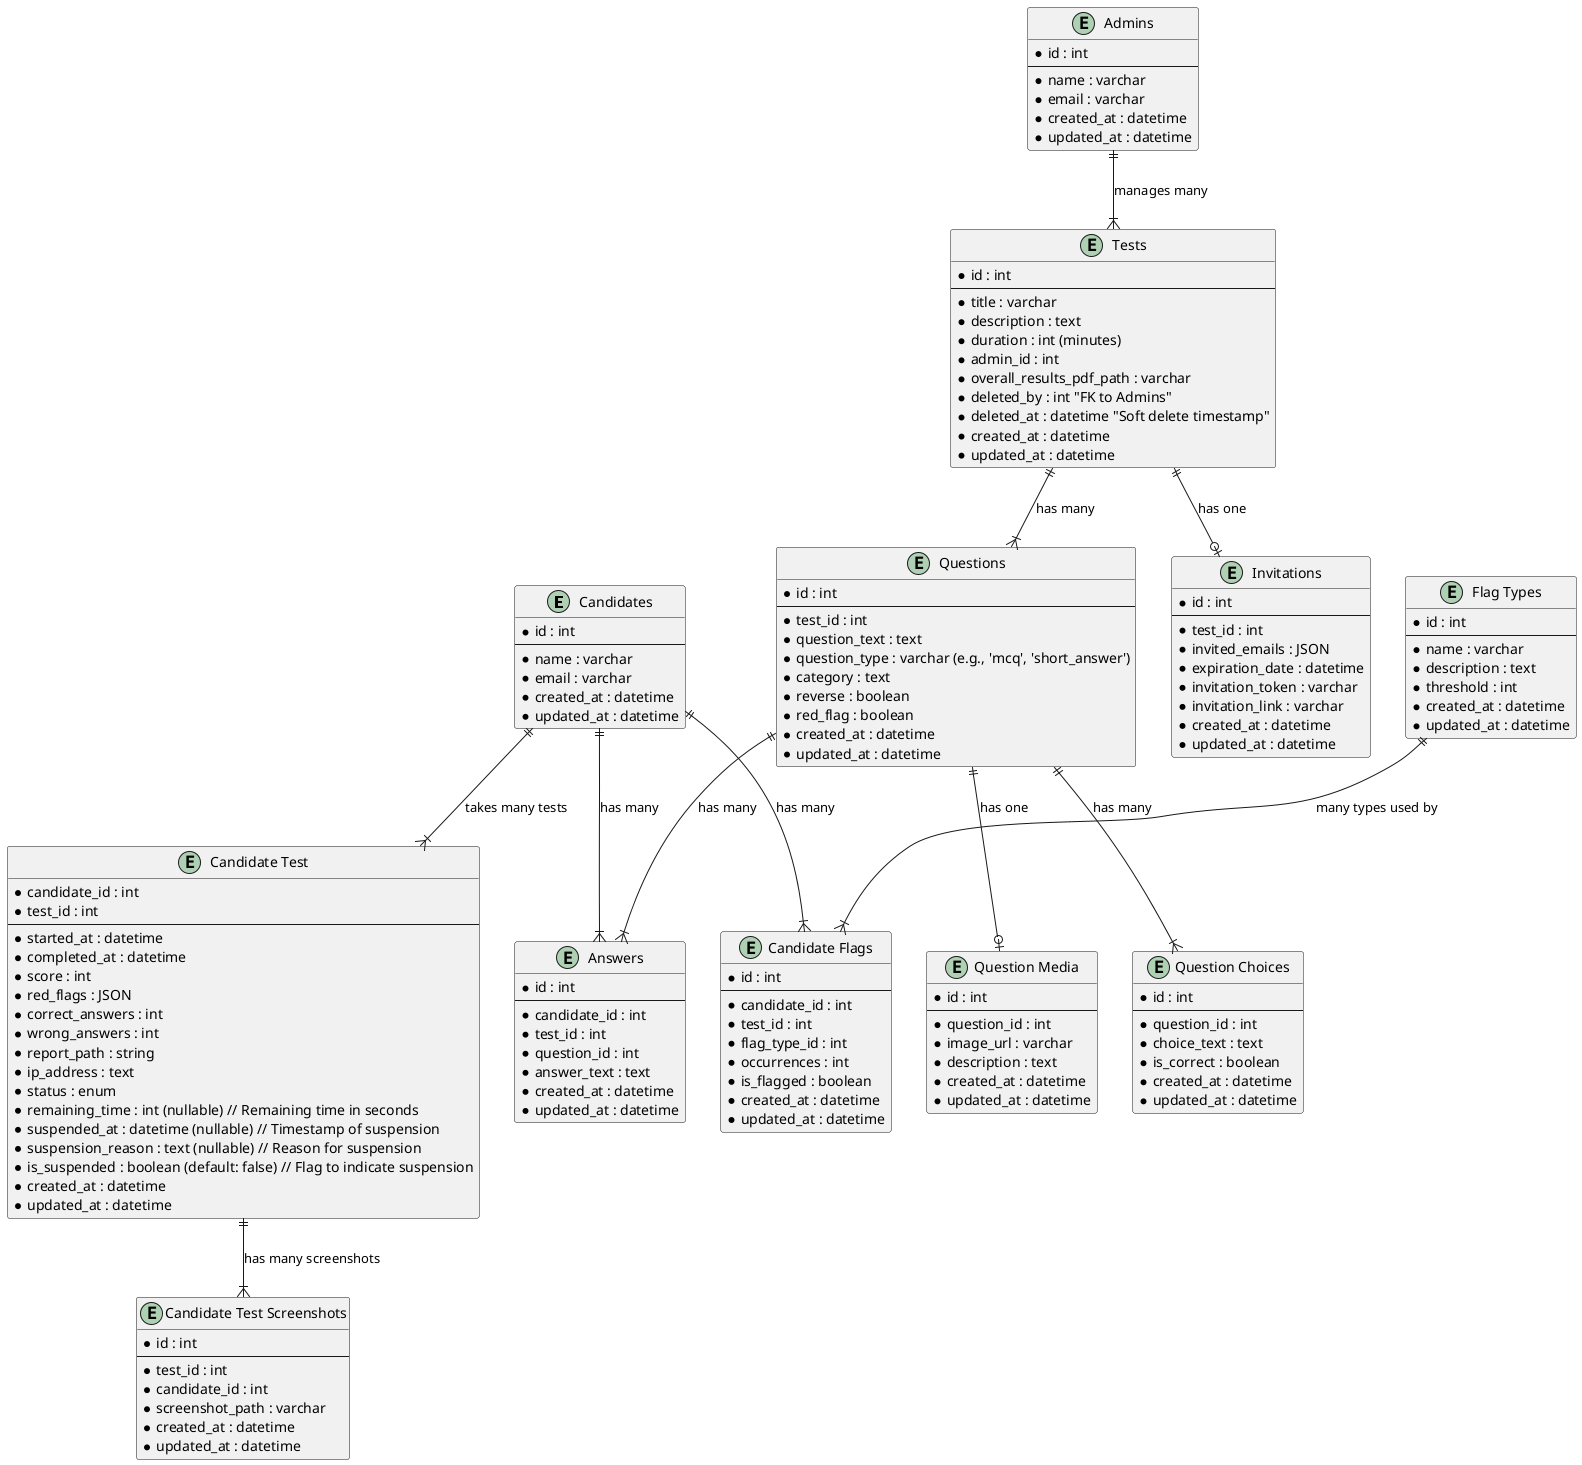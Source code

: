 @startuml "Milele SkillSage"


entity "Candidates" {
  * id : int
  --
  * name : varchar
  * email : varchar
  * created_at : datetime
  * updated_at : datetime
}

entity "Tests" {
  * id : int
  --
  * title : varchar
  * description : text
  * duration : int (minutes)
  * admin_id : int
  * overall_results_pdf_path : varchar
  * deleted_by : int "FK to Admins"
  * deleted_at : datetime "Soft delete timestamp"
  * created_at : datetime
  * updated_at : datetime
}

entity "Candidate Test" {
  * candidate_id : int
  * test_id : int
  --
  * started_at : datetime
  * completed_at : datetime
  * score : int
  * red_flags : JSON 
  * correct_answers : int 
  * wrong_answers : int 
  * report_path : string
  * ip_address : text
  * status : enum
  * remaining_time : int (nullable) // Remaining time in seconds
  * suspended_at : datetime (nullable) // Timestamp of suspension
  * suspension_reason : text (nullable) // Reason for suspension
  * is_suspended : boolean (default: false) // Flag to indicate suspension
  * created_at : datetime
  * updated_at : datetime
}

entity "Candidate Test Screenshots" {
  * id : int
  --
  * test_id : int
  * candidate_id : int
  * screenshot_path : varchar
  * created_at : datetime
  * updated_at : datetime
}

entity "Questions" {
  * id : int
  --
  * test_id : int
  * question_text : text
  * question_type : varchar (e.g., 'mcq', 'short_answer')
  * category : text
  * reverse : boolean
  * red_flag : boolean 
  * created_at : datetime
  * updated_at : datetime
}

entity "Question Choices" {
  * id : int
  --
  * question_id : int
  * choice_text : text
  * is_correct : boolean
  * created_at : datetime
  * updated_at : datetime
}

entity "Question Media" {
  * id : int
  --
  * question_id : int
  * image_url : varchar
  * description : text
  * created_at : datetime
  * updated_at : datetime
}

entity "Answers" {
  * id : int
  --
  * candidate_id : int
  * test_id : int
  * question_id : int
  * answer_text : text
  * created_at : datetime
  * updated_at : datetime
}

entity "Admins" {
  * id : int
  --
  * name : varchar
  * email : varchar
  * created_at : datetime
  * updated_at : datetime
}

entity "Flag Types" {
  * id : int
  --
  * name : varchar
  * description : text
  * threshold : int
  * created_at : datetime
  * updated_at : datetime
}

entity "Candidate Flags" {
  * id : int
  --
  * candidate_id : int
  * test_id : int
  * flag_type_id : int
  * occurrences : int
  * is_flagged : boolean
  * created_at : datetime
  * updated_at : datetime
}

entity "Invitations" {
  * id : int
  --
  * test_id : int
  * invited_emails : JSON
  * expiration_date : datetime
  * invitation_token : varchar
  * invitation_link : varchar
  * created_at : datetime 
  * updated_at : datetime
}

' Relationships
"Candidates" ||--|{ "Answers" : has many
"Candidates" ||--|{ "Candidate Flags" : has many
"Candidates" ||--|{ "Candidate Test" : takes many tests
"Tests" ||--|{ "Questions" : has many
"Tests" ||--o| "Invitations" : has one
"Questions" ||--|{ "Question Choices" : has many
"Questions" ||--o| "Question Media" : has one
"Questions" ||--|{ "Answers" : has many  
"Flag Types" ||--|{ "Candidate Flags" : many types used by
"Admins" ||--|{ "Tests" : manages many
"Candidate Test" ||--|{ "Candidate Test Screenshots" : "has many screenshots"


@enduml